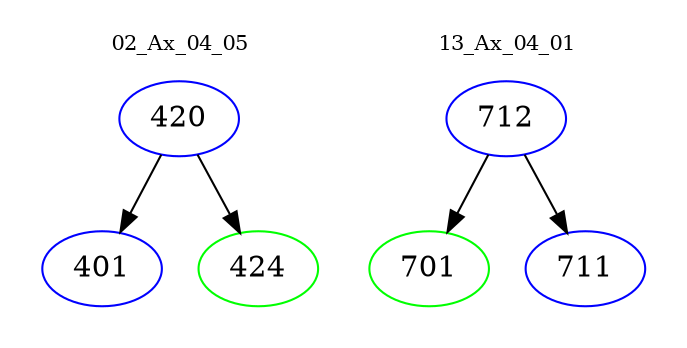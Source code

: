 digraph{
subgraph cluster_0 {
color = white
label = "02_Ax_04_05";
fontsize=10;
T0_420 [label="420", color="blue"]
T0_420 -> T0_401 [color="black"]
T0_401 [label="401", color="blue"]
T0_420 -> T0_424 [color="black"]
T0_424 [label="424", color="green"]
}
subgraph cluster_1 {
color = white
label = "13_Ax_04_01";
fontsize=10;
T1_712 [label="712", color="blue"]
T1_712 -> T1_701 [color="black"]
T1_701 [label="701", color="green"]
T1_712 -> T1_711 [color="black"]
T1_711 [label="711", color="blue"]
}
}
